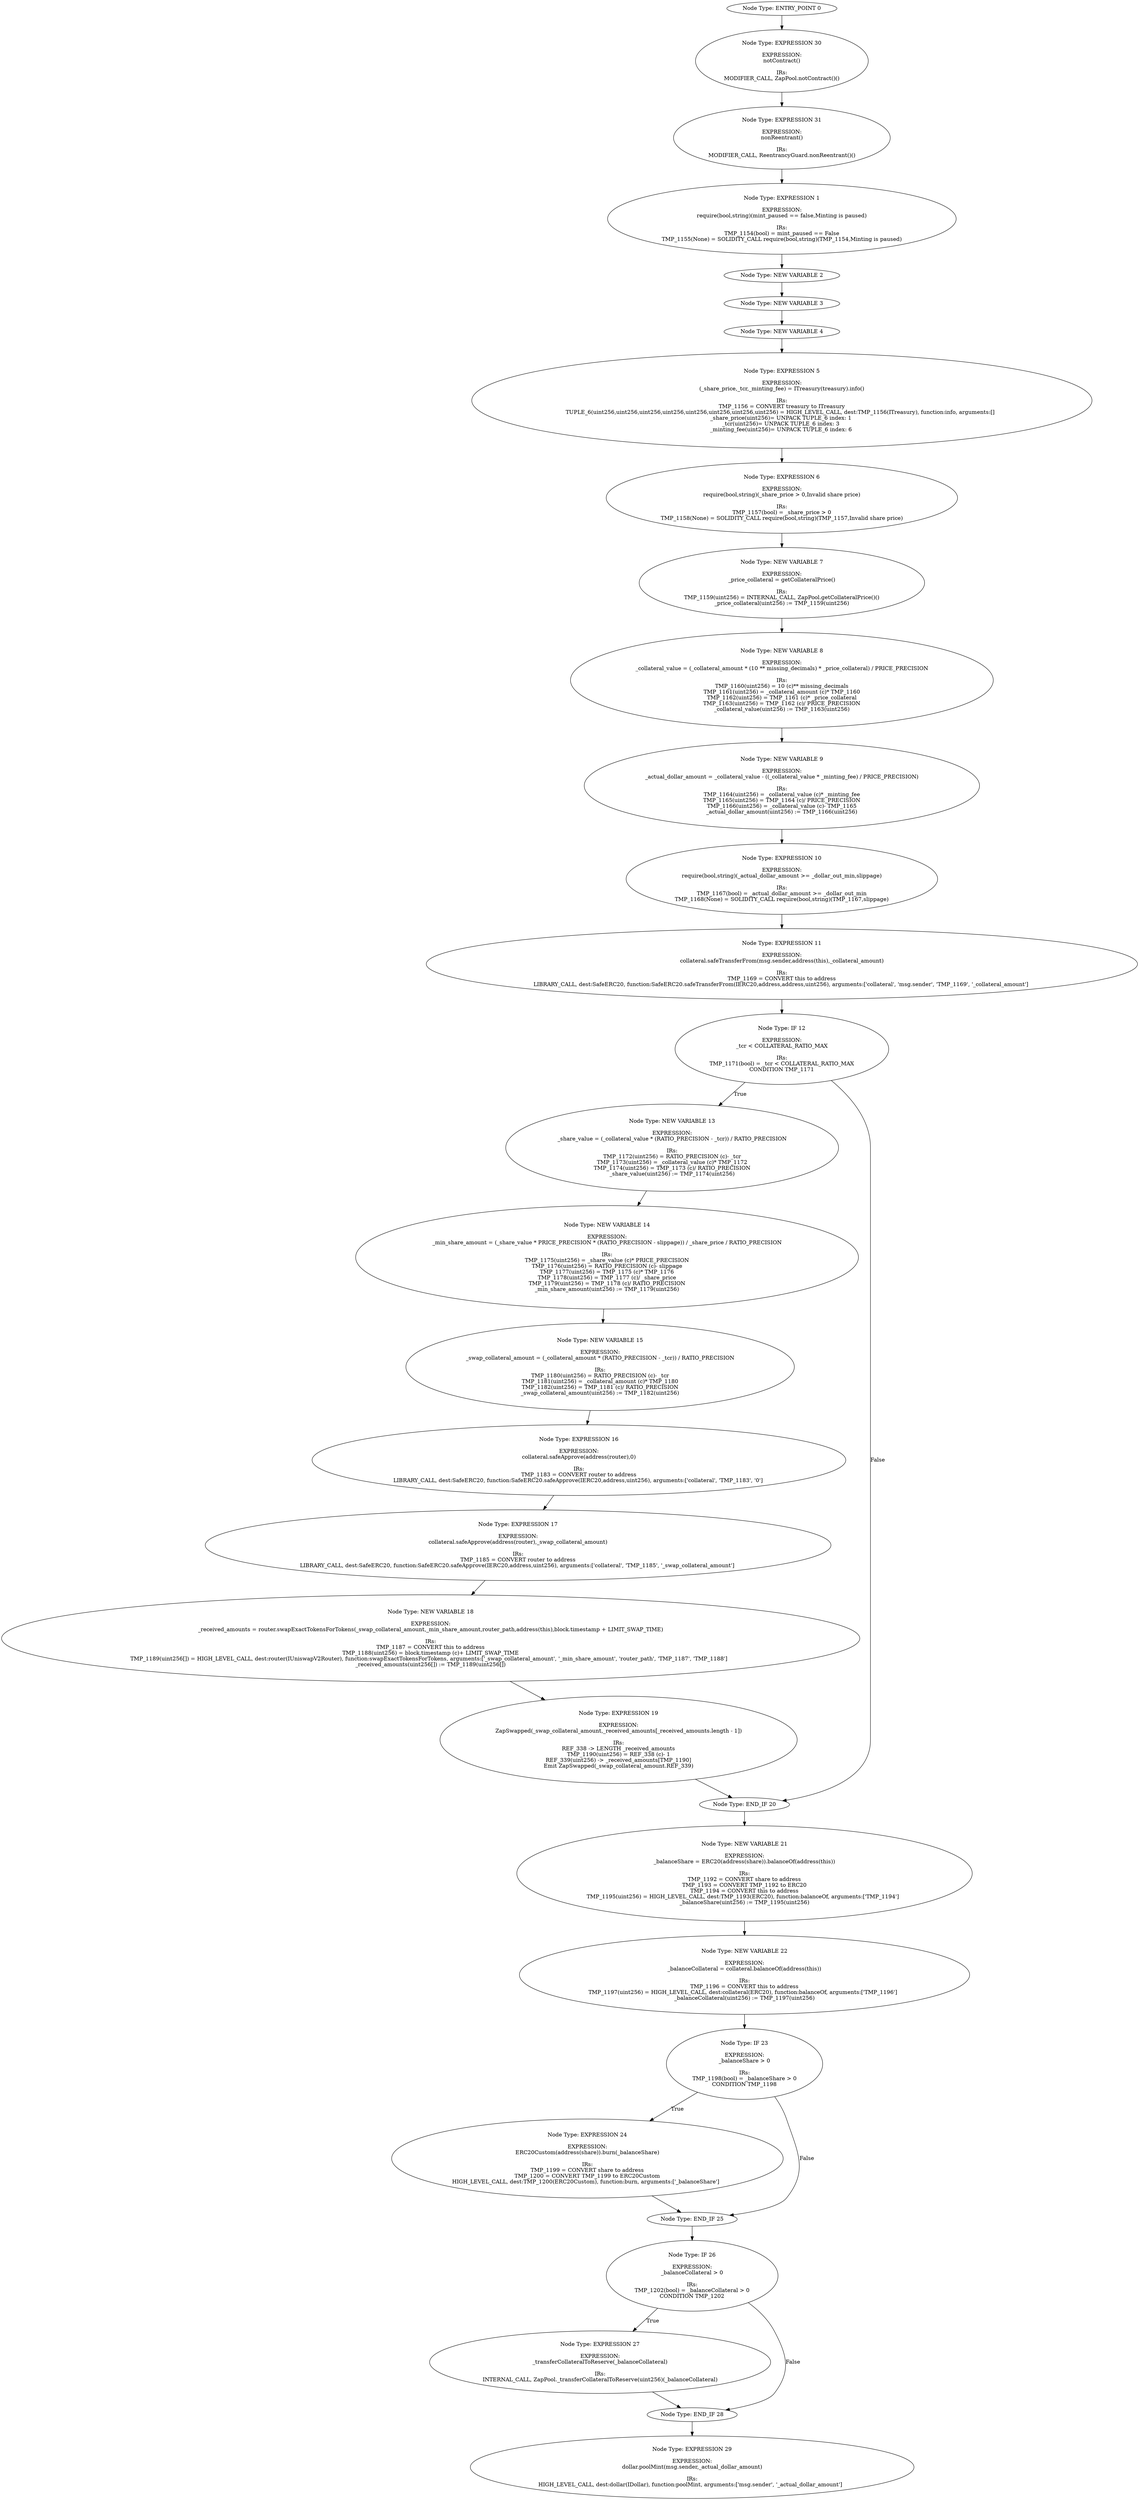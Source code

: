 digraph{
0[label="Node Type: ENTRY_POINT 0
"];
0->30;
1[label="Node Type: EXPRESSION 1

EXPRESSION:
require(bool,string)(mint_paused == false,Minting is paused)

IRs:
TMP_1154(bool) = mint_paused == False
TMP_1155(None) = SOLIDITY_CALL require(bool,string)(TMP_1154,Minting is paused)"];
1->2;
2[label="Node Type: NEW VARIABLE 2
"];
2->3;
3[label="Node Type: NEW VARIABLE 3
"];
3->4;
4[label="Node Type: NEW VARIABLE 4
"];
4->5;
5[label="Node Type: EXPRESSION 5

EXPRESSION:
(_share_price,_tcr,_minting_fee) = ITreasury(treasury).info()

IRs:
TMP_1156 = CONVERT treasury to ITreasury
TUPLE_6(uint256,uint256,uint256,uint256,uint256,uint256,uint256,uint256) = HIGH_LEVEL_CALL, dest:TMP_1156(ITreasury), function:info, arguments:[]  
_share_price(uint256)= UNPACK TUPLE_6 index: 1 
_tcr(uint256)= UNPACK TUPLE_6 index: 3 
_minting_fee(uint256)= UNPACK TUPLE_6 index: 6 "];
5->6;
6[label="Node Type: EXPRESSION 6

EXPRESSION:
require(bool,string)(_share_price > 0,Invalid share price)

IRs:
TMP_1157(bool) = _share_price > 0
TMP_1158(None) = SOLIDITY_CALL require(bool,string)(TMP_1157,Invalid share price)"];
6->7;
7[label="Node Type: NEW VARIABLE 7

EXPRESSION:
_price_collateral = getCollateralPrice()

IRs:
TMP_1159(uint256) = INTERNAL_CALL, ZapPool.getCollateralPrice()()
_price_collateral(uint256) := TMP_1159(uint256)"];
7->8;
8[label="Node Type: NEW VARIABLE 8

EXPRESSION:
_collateral_value = (_collateral_amount * (10 ** missing_decimals) * _price_collateral) / PRICE_PRECISION

IRs:
TMP_1160(uint256) = 10 (c)** missing_decimals
TMP_1161(uint256) = _collateral_amount (c)* TMP_1160
TMP_1162(uint256) = TMP_1161 (c)* _price_collateral
TMP_1163(uint256) = TMP_1162 (c)/ PRICE_PRECISION
_collateral_value(uint256) := TMP_1163(uint256)"];
8->9;
9[label="Node Type: NEW VARIABLE 9

EXPRESSION:
_actual_dollar_amount = _collateral_value - ((_collateral_value * _minting_fee) / PRICE_PRECISION)

IRs:
TMP_1164(uint256) = _collateral_value (c)* _minting_fee
TMP_1165(uint256) = TMP_1164 (c)/ PRICE_PRECISION
TMP_1166(uint256) = _collateral_value (c)- TMP_1165
_actual_dollar_amount(uint256) := TMP_1166(uint256)"];
9->10;
10[label="Node Type: EXPRESSION 10

EXPRESSION:
require(bool,string)(_actual_dollar_amount >= _dollar_out_min,slippage)

IRs:
TMP_1167(bool) = _actual_dollar_amount >= _dollar_out_min
TMP_1168(None) = SOLIDITY_CALL require(bool,string)(TMP_1167,slippage)"];
10->11;
11[label="Node Type: EXPRESSION 11

EXPRESSION:
collateral.safeTransferFrom(msg.sender,address(this),_collateral_amount)

IRs:
TMP_1169 = CONVERT this to address
LIBRARY_CALL, dest:SafeERC20, function:SafeERC20.safeTransferFrom(IERC20,address,address,uint256), arguments:['collateral', 'msg.sender', 'TMP_1169', '_collateral_amount'] "];
11->12;
12[label="Node Type: IF 12

EXPRESSION:
_tcr < COLLATERAL_RATIO_MAX

IRs:
TMP_1171(bool) = _tcr < COLLATERAL_RATIO_MAX
CONDITION TMP_1171"];
12->13[label="True"];
12->20[label="False"];
13[label="Node Type: NEW VARIABLE 13

EXPRESSION:
_share_value = (_collateral_value * (RATIO_PRECISION - _tcr)) / RATIO_PRECISION

IRs:
TMP_1172(uint256) = RATIO_PRECISION (c)- _tcr
TMP_1173(uint256) = _collateral_value (c)* TMP_1172
TMP_1174(uint256) = TMP_1173 (c)/ RATIO_PRECISION
_share_value(uint256) := TMP_1174(uint256)"];
13->14;
14[label="Node Type: NEW VARIABLE 14

EXPRESSION:
_min_share_amount = (_share_value * PRICE_PRECISION * (RATIO_PRECISION - slippage)) / _share_price / RATIO_PRECISION

IRs:
TMP_1175(uint256) = _share_value (c)* PRICE_PRECISION
TMP_1176(uint256) = RATIO_PRECISION (c)- slippage
TMP_1177(uint256) = TMP_1175 (c)* TMP_1176
TMP_1178(uint256) = TMP_1177 (c)/ _share_price
TMP_1179(uint256) = TMP_1178 (c)/ RATIO_PRECISION
_min_share_amount(uint256) := TMP_1179(uint256)"];
14->15;
15[label="Node Type: NEW VARIABLE 15

EXPRESSION:
_swap_collateral_amount = (_collateral_amount * (RATIO_PRECISION - _tcr)) / RATIO_PRECISION

IRs:
TMP_1180(uint256) = RATIO_PRECISION (c)- _tcr
TMP_1181(uint256) = _collateral_amount (c)* TMP_1180
TMP_1182(uint256) = TMP_1181 (c)/ RATIO_PRECISION
_swap_collateral_amount(uint256) := TMP_1182(uint256)"];
15->16;
16[label="Node Type: EXPRESSION 16

EXPRESSION:
collateral.safeApprove(address(router),0)

IRs:
TMP_1183 = CONVERT router to address
LIBRARY_CALL, dest:SafeERC20, function:SafeERC20.safeApprove(IERC20,address,uint256), arguments:['collateral', 'TMP_1183', '0'] "];
16->17;
17[label="Node Type: EXPRESSION 17

EXPRESSION:
collateral.safeApprove(address(router),_swap_collateral_amount)

IRs:
TMP_1185 = CONVERT router to address
LIBRARY_CALL, dest:SafeERC20, function:SafeERC20.safeApprove(IERC20,address,uint256), arguments:['collateral', 'TMP_1185', '_swap_collateral_amount'] "];
17->18;
18[label="Node Type: NEW VARIABLE 18

EXPRESSION:
_received_amounts = router.swapExactTokensForTokens(_swap_collateral_amount,_min_share_amount,router_path,address(this),block.timestamp + LIMIT_SWAP_TIME)

IRs:
TMP_1187 = CONVERT this to address
TMP_1188(uint256) = block.timestamp (c)+ LIMIT_SWAP_TIME
TMP_1189(uint256[]) = HIGH_LEVEL_CALL, dest:router(IUniswapV2Router), function:swapExactTokensForTokens, arguments:['_swap_collateral_amount', '_min_share_amount', 'router_path', 'TMP_1187', 'TMP_1188']  
_received_amounts(uint256[]) := TMP_1189(uint256[])"];
18->19;
19[label="Node Type: EXPRESSION 19

EXPRESSION:
ZapSwapped(_swap_collateral_amount,_received_amounts[_received_amounts.length - 1])

IRs:
REF_338 -> LENGTH _received_amounts
TMP_1190(uint256) = REF_338 (c)- 1
REF_339(uint256) -> _received_amounts[TMP_1190]
Emit ZapSwapped(_swap_collateral_amount.REF_339)"];
19->20;
20[label="Node Type: END_IF 20
"];
20->21;
21[label="Node Type: NEW VARIABLE 21

EXPRESSION:
_balanceShare = ERC20(address(share)).balanceOf(address(this))

IRs:
TMP_1192 = CONVERT share to address
TMP_1193 = CONVERT TMP_1192 to ERC20
TMP_1194 = CONVERT this to address
TMP_1195(uint256) = HIGH_LEVEL_CALL, dest:TMP_1193(ERC20), function:balanceOf, arguments:['TMP_1194']  
_balanceShare(uint256) := TMP_1195(uint256)"];
21->22;
22[label="Node Type: NEW VARIABLE 22

EXPRESSION:
_balanceCollateral = collateral.balanceOf(address(this))

IRs:
TMP_1196 = CONVERT this to address
TMP_1197(uint256) = HIGH_LEVEL_CALL, dest:collateral(ERC20), function:balanceOf, arguments:['TMP_1196']  
_balanceCollateral(uint256) := TMP_1197(uint256)"];
22->23;
23[label="Node Type: IF 23

EXPRESSION:
_balanceShare > 0

IRs:
TMP_1198(bool) = _balanceShare > 0
CONDITION TMP_1198"];
23->24[label="True"];
23->25[label="False"];
24[label="Node Type: EXPRESSION 24

EXPRESSION:
ERC20Custom(address(share)).burn(_balanceShare)

IRs:
TMP_1199 = CONVERT share to address
TMP_1200 = CONVERT TMP_1199 to ERC20Custom
HIGH_LEVEL_CALL, dest:TMP_1200(ERC20Custom), function:burn, arguments:['_balanceShare']  "];
24->25;
25[label="Node Type: END_IF 25
"];
25->26;
26[label="Node Type: IF 26

EXPRESSION:
_balanceCollateral > 0

IRs:
TMP_1202(bool) = _balanceCollateral > 0
CONDITION TMP_1202"];
26->27[label="True"];
26->28[label="False"];
27[label="Node Type: EXPRESSION 27

EXPRESSION:
_transferCollateralToReserve(_balanceCollateral)

IRs:
INTERNAL_CALL, ZapPool._transferCollateralToReserve(uint256)(_balanceCollateral)"];
27->28;
28[label="Node Type: END_IF 28
"];
28->29;
29[label="Node Type: EXPRESSION 29

EXPRESSION:
dollar.poolMint(msg.sender,_actual_dollar_amount)

IRs:
HIGH_LEVEL_CALL, dest:dollar(IDollar), function:poolMint, arguments:['msg.sender', '_actual_dollar_amount']  "];
30[label="Node Type: EXPRESSION 30

EXPRESSION:
notContract()

IRs:
MODIFIER_CALL, ZapPool.notContract()()"];
30->31;
31[label="Node Type: EXPRESSION 31

EXPRESSION:
nonReentrant()

IRs:
MODIFIER_CALL, ReentrancyGuard.nonReentrant()()"];
31->1;
}
